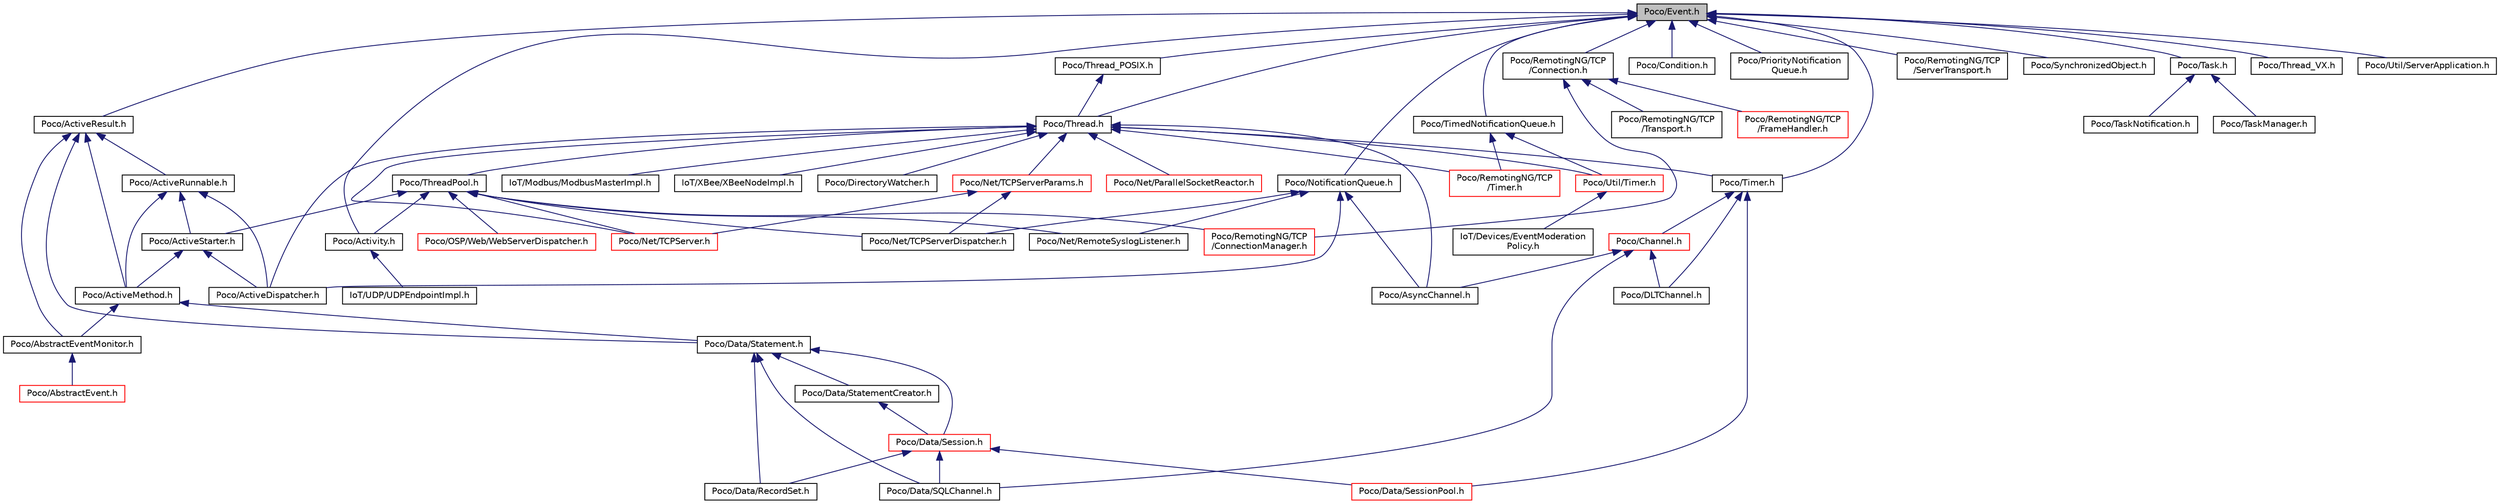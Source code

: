 digraph "Poco/Event.h"
{
 // LATEX_PDF_SIZE
  edge [fontname="Helvetica",fontsize="10",labelfontname="Helvetica",labelfontsize="10"];
  node [fontname="Helvetica",fontsize="10",shape=record];
  Node1 [label="Poco/Event.h",height=0.2,width=0.4,color="black", fillcolor="grey75", style="filled", fontcolor="black",tooltip=" "];
  Node1 -> Node2 [dir="back",color="midnightblue",fontsize="10",style="solid",fontname="Helvetica"];
  Node2 [label="Poco/ActiveResult.h",height=0.2,width=0.4,color="black", fillcolor="white", style="filled",URL="$ActiveResult_8h.html",tooltip=" "];
  Node2 -> Node3 [dir="back",color="midnightblue",fontsize="10",style="solid",fontname="Helvetica"];
  Node3 [label="Poco/AbstractEventMonitor.h",height=0.2,width=0.4,color="black", fillcolor="white", style="filled",URL="$AbstractEventMonitor_8h.html",tooltip=" "];
  Node3 -> Node4 [dir="back",color="midnightblue",fontsize="10",style="solid",fontname="Helvetica"];
  Node4 [label="Poco/AbstractEvent.h",height=0.2,width=0.4,color="red", fillcolor="white", style="filled",URL="$AbstractEvent_8h.html",tooltip=" "];
  Node2 -> Node393 [dir="back",color="midnightblue",fontsize="10",style="solid",fontname="Helvetica"];
  Node393 [label="Poco/ActiveMethod.h",height=0.2,width=0.4,color="black", fillcolor="white", style="filled",URL="$ActiveMethod_8h.html",tooltip=" "];
  Node393 -> Node3 [dir="back",color="midnightblue",fontsize="10",style="solid",fontname="Helvetica"];
  Node393 -> Node394 [dir="back",color="midnightblue",fontsize="10",style="solid",fontname="Helvetica"];
  Node394 [label="Poco/Data/Statement.h",height=0.2,width=0.4,color="black", fillcolor="white", style="filled",URL="$Statement_8h.html",tooltip=" "];
  Node394 -> Node395 [dir="back",color="midnightblue",fontsize="10",style="solid",fontname="Helvetica"];
  Node395 [label="Poco/Data/Session.h",height=0.2,width=0.4,color="red", fillcolor="white", style="filled",URL="$Data_2Session_8h.html",tooltip=" "];
  Node395 -> Node400 [dir="back",color="midnightblue",fontsize="10",style="solid",fontname="Helvetica"];
  Node400 [label="Poco/Data/RecordSet.h",height=0.2,width=0.4,color="black", fillcolor="white", style="filled",URL="$RecordSet_8h.html",tooltip=" "];
  Node395 -> Node402 [dir="back",color="midnightblue",fontsize="10",style="solid",fontname="Helvetica"];
  Node402 [label="Poco/Data/SessionPool.h",height=0.2,width=0.4,color="red", fillcolor="white", style="filled",URL="$SessionPool_8h.html",tooltip=" "];
  Node395 -> Node397 [dir="back",color="midnightblue",fontsize="10",style="solid",fontname="Helvetica"];
  Node397 [label="Poco/Data/SQLChannel.h",height=0.2,width=0.4,color="black", fillcolor="white", style="filled",URL="$SQLChannel_8h.html",tooltip=" "];
  Node394 -> Node407 [dir="back",color="midnightblue",fontsize="10",style="solid",fontname="Helvetica"];
  Node407 [label="Poco/Data/StatementCreator.h",height=0.2,width=0.4,color="black", fillcolor="white", style="filled",URL="$StatementCreator_8h.html",tooltip=" "];
  Node407 -> Node395 [dir="back",color="midnightblue",fontsize="10",style="solid",fontname="Helvetica"];
  Node394 -> Node400 [dir="back",color="midnightblue",fontsize="10",style="solid",fontname="Helvetica"];
  Node394 -> Node397 [dir="back",color="midnightblue",fontsize="10",style="solid",fontname="Helvetica"];
  Node2 -> Node408 [dir="back",color="midnightblue",fontsize="10",style="solid",fontname="Helvetica"];
  Node408 [label="Poco/ActiveRunnable.h",height=0.2,width=0.4,color="black", fillcolor="white", style="filled",URL="$ActiveRunnable_8h.html",tooltip=" "];
  Node408 -> Node393 [dir="back",color="midnightblue",fontsize="10",style="solid",fontname="Helvetica"];
  Node408 -> Node409 [dir="back",color="midnightblue",fontsize="10",style="solid",fontname="Helvetica"];
  Node409 [label="Poco/ActiveStarter.h",height=0.2,width=0.4,color="black", fillcolor="white", style="filled",URL="$ActiveStarter_8h.html",tooltip=" "];
  Node409 -> Node393 [dir="back",color="midnightblue",fontsize="10",style="solid",fontname="Helvetica"];
  Node409 -> Node410 [dir="back",color="midnightblue",fontsize="10",style="solid",fontname="Helvetica"];
  Node410 [label="Poco/ActiveDispatcher.h",height=0.2,width=0.4,color="black", fillcolor="white", style="filled",URL="$ActiveDispatcher_8h.html",tooltip=" "];
  Node408 -> Node410 [dir="back",color="midnightblue",fontsize="10",style="solid",fontname="Helvetica"];
  Node2 -> Node394 [dir="back",color="midnightblue",fontsize="10",style="solid",fontname="Helvetica"];
  Node1 -> Node411 [dir="back",color="midnightblue",fontsize="10",style="solid",fontname="Helvetica"];
  Node411 [label="Poco/Thread.h",height=0.2,width=0.4,color="black", fillcolor="white", style="filled",URL="$Thread_8h.html",tooltip=" "];
  Node411 -> Node412 [dir="back",color="midnightblue",fontsize="10",style="solid",fontname="Helvetica"];
  Node412 [label="Poco/ThreadPool.h",height=0.2,width=0.4,color="black", fillcolor="white", style="filled",URL="$ThreadPool_8h.html",tooltip=" "];
  Node412 -> Node409 [dir="back",color="midnightblue",fontsize="10",style="solid",fontname="Helvetica"];
  Node412 -> Node413 [dir="back",color="midnightblue",fontsize="10",style="solid",fontname="Helvetica"];
  Node413 [label="Poco/Activity.h",height=0.2,width=0.4,color="black", fillcolor="white", style="filled",URL="$Activity_8h.html",tooltip=" "];
  Node413 -> Node240 [dir="back",color="midnightblue",fontsize="10",style="solid",fontname="Helvetica"];
  Node240 [label="IoT/UDP/UDPEndpointImpl.h",height=0.2,width=0.4,color="black", fillcolor="white", style="filled",URL="$UDPEndpointImpl_8h.html",tooltip=" "];
  Node412 -> Node346 [dir="back",color="midnightblue",fontsize="10",style="solid",fontname="Helvetica"];
  Node346 [label="Poco/Net/TCPServer.h",height=0.2,width=0.4,color="red", fillcolor="white", style="filled",URL="$TCPServer_8h.html",tooltip=" "];
  Node412 -> Node414 [dir="back",color="midnightblue",fontsize="10",style="solid",fontname="Helvetica"];
  Node414 [label="Poco/Net/RemoteSyslogListener.h",height=0.2,width=0.4,color="black", fillcolor="white", style="filled",URL="$RemoteSyslogListener_8h.html",tooltip=" "];
  Node412 -> Node358 [dir="back",color="midnightblue",fontsize="10",style="solid",fontname="Helvetica"];
  Node358 [label="Poco/Net/TCPServerDispatcher.h",height=0.2,width=0.4,color="black", fillcolor="white", style="filled",URL="$TCPServerDispatcher_8h.html",tooltip=" "];
  Node412 -> Node252 [dir="back",color="midnightblue",fontsize="10",style="solid",fontname="Helvetica"];
  Node252 [label="Poco/OSP/Web/WebServerDispatcher.h",height=0.2,width=0.4,color="red", fillcolor="white", style="filled",URL="$WebServerDispatcher_8h.html",tooltip=" "];
  Node412 -> Node370 [dir="back",color="midnightblue",fontsize="10",style="solid",fontname="Helvetica"];
  Node370 [label="Poco/RemotingNG/TCP\l/ConnectionManager.h",height=0.2,width=0.4,color="red", fillcolor="white", style="filled",URL="$ConnectionManager_8h.html",tooltip=" "];
  Node411 -> Node415 [dir="back",color="midnightblue",fontsize="10",style="solid",fontname="Helvetica"];
  Node415 [label="Poco/Timer.h",height=0.2,width=0.4,color="black", fillcolor="white", style="filled",URL="$Timer_8h.html",tooltip=" "];
  Node415 -> Node416 [dir="back",color="midnightblue",fontsize="10",style="solid",fontname="Helvetica"];
  Node416 [label="Poco/Channel.h",height=0.2,width=0.4,color="red", fillcolor="white", style="filled",URL="$Channel_8h.html",tooltip=" "];
  Node416 -> Node421 [dir="back",color="midnightblue",fontsize="10",style="solid",fontname="Helvetica"];
  Node421 [label="Poco/AsyncChannel.h",height=0.2,width=0.4,color="black", fillcolor="white", style="filled",URL="$AsyncChannel_8h.html",tooltip=" "];
  Node416 -> Node397 [dir="back",color="midnightblue",fontsize="10",style="solid",fontname="Helvetica"];
  Node416 -> Node423 [dir="back",color="midnightblue",fontsize="10",style="solid",fontname="Helvetica"];
  Node423 [label="Poco/DLTChannel.h",height=0.2,width=0.4,color="black", fillcolor="white", style="filled",URL="$DLTChannel_8h.html",tooltip=" "];
  Node415 -> Node402 [dir="back",color="midnightblue",fontsize="10",style="solid",fontname="Helvetica"];
  Node415 -> Node423 [dir="back",color="midnightblue",fontsize="10",style="solid",fontname="Helvetica"];
  Node411 -> Node439 [dir="back",color="midnightblue",fontsize="10",style="solid",fontname="Helvetica"];
  Node439 [label="Poco/Util/Timer.h",height=0.2,width=0.4,color="red", fillcolor="white", style="filled",URL="$Util_2Timer_8h.html",tooltip=" "];
  Node439 -> Node66 [dir="back",color="midnightblue",fontsize="10",style="solid",fontname="Helvetica"];
  Node66 [label="IoT/Devices/EventModeration\lPolicy.h",height=0.2,width=0.4,color="black", fillcolor="white", style="filled",URL="$EventModerationPolicy_8h.html",tooltip=" "];
  Node411 -> Node144 [dir="back",color="midnightblue",fontsize="10",style="solid",fontname="Helvetica"];
  Node144 [label="IoT/Modbus/ModbusMasterImpl.h",height=0.2,width=0.4,color="black", fillcolor="white", style="filled",URL="$ModbusMasterImpl_8h.html",tooltip=" "];
  Node411 -> Node318 [dir="back",color="midnightblue",fontsize="10",style="solid",fontname="Helvetica"];
  Node318 [label="IoT/XBee/XBeeNodeImpl.h",height=0.2,width=0.4,color="black", fillcolor="white", style="filled",URL="$XBeeNodeImpl_8h.html",tooltip=" "];
  Node411 -> Node410 [dir="back",color="midnightblue",fontsize="10",style="solid",fontname="Helvetica"];
  Node411 -> Node421 [dir="back",color="midnightblue",fontsize="10",style="solid",fontname="Helvetica"];
  Node411 -> Node326 [dir="back",color="midnightblue",fontsize="10",style="solid",fontname="Helvetica"];
  Node326 [label="Poco/DirectoryWatcher.h",height=0.2,width=0.4,color="black", fillcolor="white", style="filled",URL="$DirectoryWatcher_8h.html",tooltip=" "];
  Node411 -> Node440 [dir="back",color="midnightblue",fontsize="10",style="solid",fontname="Helvetica"];
  Node440 [label="Poco/Net/TCPServerParams.h",height=0.2,width=0.4,color="red", fillcolor="white", style="filled",URL="$TCPServerParams_8h.html",tooltip=" "];
  Node440 -> Node346 [dir="back",color="midnightblue",fontsize="10",style="solid",fontname="Helvetica"];
  Node440 -> Node358 [dir="back",color="midnightblue",fontsize="10",style="solid",fontname="Helvetica"];
  Node411 -> Node346 [dir="back",color="midnightblue",fontsize="10",style="solid",fontname="Helvetica"];
  Node411 -> Node351 [dir="back",color="midnightblue",fontsize="10",style="solid",fontname="Helvetica"];
  Node351 [label="Poco/Net/ParallelSocketReactor.h",height=0.2,width=0.4,color="red", fillcolor="white", style="filled",URL="$ParallelSocketReactor_8h.html",tooltip=" "];
  Node411 -> Node442 [dir="back",color="midnightblue",fontsize="10",style="solid",fontname="Helvetica"];
  Node442 [label="Poco/RemotingNG/TCP\l/Timer.h",height=0.2,width=0.4,color="red", fillcolor="white", style="filled",URL="$RemotingNG_2TCP_2Timer_8h.html",tooltip=" "];
  Node1 -> Node443 [dir="back",color="midnightblue",fontsize="10",style="solid",fontname="Helvetica"];
  Node443 [label="Poco/Thread_POSIX.h",height=0.2,width=0.4,color="black", fillcolor="white", style="filled",URL="$Thread__POSIX_8h.html",tooltip=" "];
  Node443 -> Node411 [dir="back",color="midnightblue",fontsize="10",style="solid",fontname="Helvetica"];
  Node1 -> Node415 [dir="back",color="midnightblue",fontsize="10",style="solid",fontname="Helvetica"];
  Node1 -> Node444 [dir="back",color="midnightblue",fontsize="10",style="solid",fontname="Helvetica"];
  Node444 [label="Poco/TimedNotificationQueue.h",height=0.2,width=0.4,color="black", fillcolor="white", style="filled",URL="$TimedNotificationQueue_8h.html",tooltip=" "];
  Node444 -> Node439 [dir="back",color="midnightblue",fontsize="10",style="solid",fontname="Helvetica"];
  Node444 -> Node442 [dir="back",color="midnightblue",fontsize="10",style="solid",fontname="Helvetica"];
  Node1 -> Node413 [dir="back",color="midnightblue",fontsize="10",style="solid",fontname="Helvetica"];
  Node1 -> Node445 [dir="back",color="midnightblue",fontsize="10",style="solid",fontname="Helvetica"];
  Node445 [label="Poco/NotificationQueue.h",height=0.2,width=0.4,color="black", fillcolor="white", style="filled",URL="$NotificationQueue_8h.html",tooltip=" "];
  Node445 -> Node410 [dir="back",color="midnightblue",fontsize="10",style="solid",fontname="Helvetica"];
  Node445 -> Node421 [dir="back",color="midnightblue",fontsize="10",style="solid",fontname="Helvetica"];
  Node445 -> Node414 [dir="back",color="midnightblue",fontsize="10",style="solid",fontname="Helvetica"];
  Node445 -> Node358 [dir="back",color="midnightblue",fontsize="10",style="solid",fontname="Helvetica"];
  Node1 -> Node446 [dir="back",color="midnightblue",fontsize="10",style="solid",fontname="Helvetica"];
  Node446 [label="Poco/Condition.h",height=0.2,width=0.4,color="black", fillcolor="white", style="filled",URL="$Condition_8h.html",tooltip=" "];
  Node1 -> Node447 [dir="back",color="midnightblue",fontsize="10",style="solid",fontname="Helvetica"];
  Node447 [label="Poco/PriorityNotification\lQueue.h",height=0.2,width=0.4,color="black", fillcolor="white", style="filled",URL="$PriorityNotificationQueue_8h.html",tooltip=" "];
  Node1 -> Node364 [dir="back",color="midnightblue",fontsize="10",style="solid",fontname="Helvetica"];
  Node364 [label="Poco/RemotingNG/TCP\l/Connection.h",height=0.2,width=0.4,color="black", fillcolor="white", style="filled",URL="$Connection_8h.html",tooltip=" "];
  Node364 -> Node365 [dir="back",color="midnightblue",fontsize="10",style="solid",fontname="Helvetica"];
  Node365 [label="Poco/RemotingNG/TCP\l/FrameHandler.h",height=0.2,width=0.4,color="red", fillcolor="white", style="filled",URL="$FrameHandler_8h.html",tooltip=" "];
  Node364 -> Node370 [dir="back",color="midnightblue",fontsize="10",style="solid",fontname="Helvetica"];
  Node364 -> Node369 [dir="back",color="midnightblue",fontsize="10",style="solid",fontname="Helvetica"];
  Node369 [label="Poco/RemotingNG/TCP\l/Transport.h",height=0.2,width=0.4,color="black", fillcolor="white", style="filled",URL="$TCP_2Transport_8h.html",tooltip=" "];
  Node1 -> Node368 [dir="back",color="midnightblue",fontsize="10",style="solid",fontname="Helvetica"];
  Node368 [label="Poco/RemotingNG/TCP\l/ServerTransport.h",height=0.2,width=0.4,color="black", fillcolor="white", style="filled",URL="$TCP_2ServerTransport_8h.html",tooltip=" "];
  Node1 -> Node448 [dir="back",color="midnightblue",fontsize="10",style="solid",fontname="Helvetica"];
  Node448 [label="Poco/SynchronizedObject.h",height=0.2,width=0.4,color="black", fillcolor="white", style="filled",URL="$SynchronizedObject_8h.html",tooltip=" "];
  Node1 -> Node449 [dir="back",color="midnightblue",fontsize="10",style="solid",fontname="Helvetica"];
  Node449 [label="Poco/Task.h",height=0.2,width=0.4,color="black", fillcolor="white", style="filled",URL="$Task_8h.html",tooltip=" "];
  Node449 -> Node450 [dir="back",color="midnightblue",fontsize="10",style="solid",fontname="Helvetica"];
  Node450 [label="Poco/TaskManager.h",height=0.2,width=0.4,color="black", fillcolor="white", style="filled",URL="$TaskManager_8h.html",tooltip=" "];
  Node449 -> Node451 [dir="back",color="midnightblue",fontsize="10",style="solid",fontname="Helvetica"];
  Node451 [label="Poco/TaskNotification.h",height=0.2,width=0.4,color="black", fillcolor="white", style="filled",URL="$TaskNotification_8h.html",tooltip=" "];
  Node1 -> Node452 [dir="back",color="midnightblue",fontsize="10",style="solid",fontname="Helvetica"];
  Node452 [label="Poco/Thread_VX.h",height=0.2,width=0.4,color="black", fillcolor="white", style="filled",URL="$Thread__VX_8h.html",tooltip=" "];
  Node1 -> Node277 [dir="back",color="midnightblue",fontsize="10",style="solid",fontname="Helvetica"];
  Node277 [label="Poco/Util/ServerApplication.h",height=0.2,width=0.4,color="black", fillcolor="white", style="filled",URL="$ServerApplication_8h.html",tooltip=" "];
}
